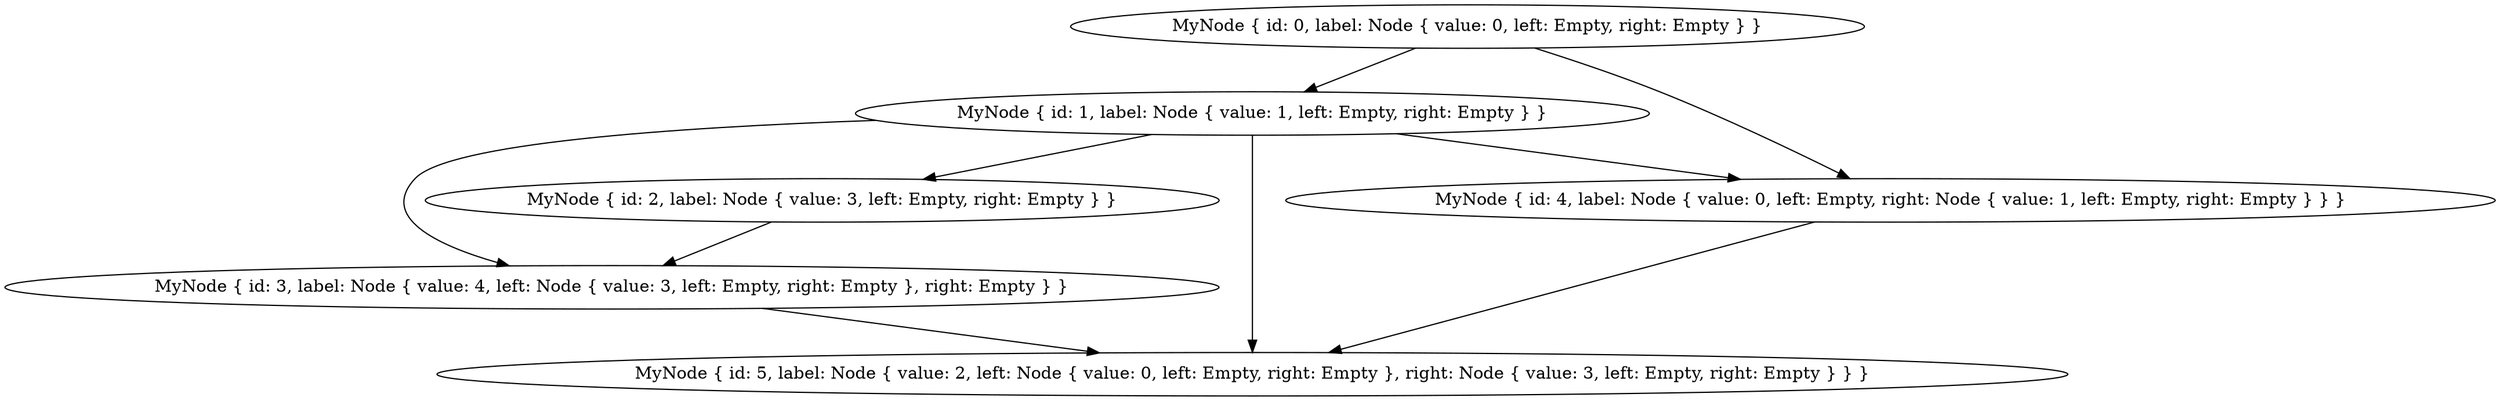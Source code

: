 digraph {
    0 [ label = "MyNode { id: 0, label: Node { value: 0, left: Empty, right: Empty } }" ]
    1 [ label = "MyNode { id: 1, label: Node { value: 1, left: Empty, right: Empty } }" ]
    2 [ label = "MyNode { id: 2, label: Node { value: 3, left: Empty, right: Empty } }" ]
    3 [ label = "MyNode { id: 3, label: Node { value: 4, left: Node { value: 3, left: Empty, right: Empty }, right: Empty } }" ]
    4 [ label = "MyNode { id: 4, label: Node { value: 0, left: Empty, right: Node { value: 1, left: Empty, right: Empty } } }" ]
    5 [ label = "MyNode { id: 5, label: Node { value: 2, left: Node { value: 0, left: Empty, right: Empty }, right: Node { value: 3, left: Empty, right: Empty } } }" ]
    0 -> 1 [ ]
    2 -> 3 [ ]
    1 -> 3 [ ]
    0 -> 4 [ ]
    1 -> 2 [ ]
    1 -> 5 [ ]
    1 -> 4 [ ]
    4 -> 5 [ ]
    3 -> 5 [ ]
}
